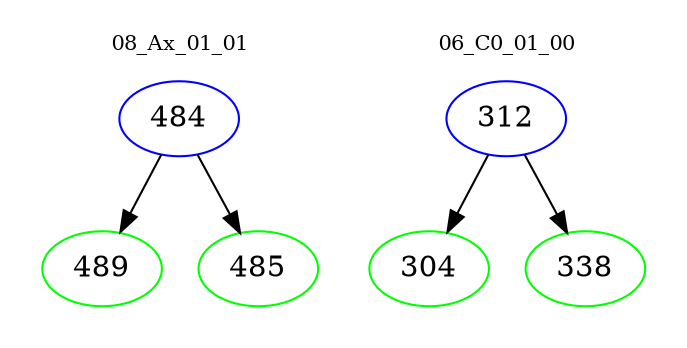 digraph{
subgraph cluster_0 {
color = white
label = "08_Ax_01_01";
fontsize=10;
T0_484 [label="484", color="blue"]
T0_484 -> T0_489 [color="black"]
T0_489 [label="489", color="green"]
T0_484 -> T0_485 [color="black"]
T0_485 [label="485", color="green"]
}
subgraph cluster_1 {
color = white
label = "06_C0_01_00";
fontsize=10;
T1_312 [label="312", color="blue"]
T1_312 -> T1_304 [color="black"]
T1_304 [label="304", color="green"]
T1_312 -> T1_338 [color="black"]
T1_338 [label="338", color="green"]
}
}
